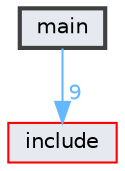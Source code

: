 digraph "main"
{
 // LATEX_PDF_SIZE
  bgcolor="transparent";
  edge [fontname=Helvetica,fontsize=10,labelfontname=Helvetica,labelfontsize=10];
  node [fontname=Helvetica,fontsize=10,shape=box,height=0.2,width=0.4];
  compound=true
  dir_5c982d53a68cdbcd421152b4020263a9 [label="main", fillcolor="#e6e9ef", color="grey25", style="filled,bold", URL="dir_5c982d53a68cdbcd421152b4020263a9.html",tooltip=""];
  dir_d44c64559bbebec7f509842c48db8b23 [label="include", fillcolor="#e6e9ef", color="red", style="filled", URL="dir_d44c64559bbebec7f509842c48db8b23.html",tooltip=""];
  dir_5c982d53a68cdbcd421152b4020263a9->dir_d44c64559bbebec7f509842c48db8b23 [headlabel="9", labeldistance=1.5 headhref="dir_000018_000014.html" href="dir_000018_000014.html" color="steelblue1" fontcolor="steelblue1"];
}
